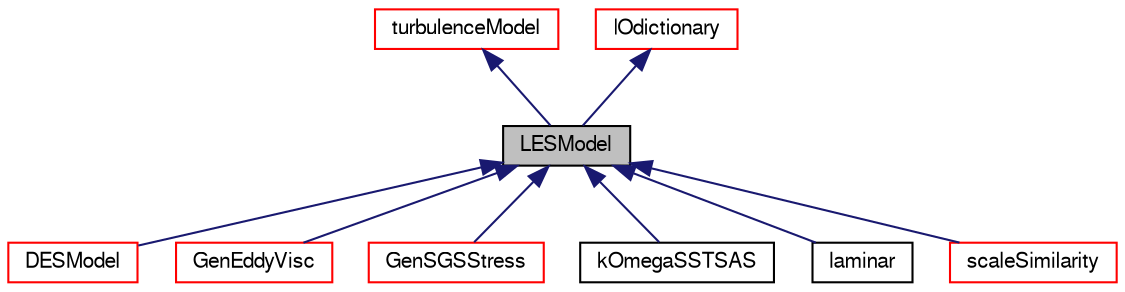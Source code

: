 digraph "LESModel"
{
  bgcolor="transparent";
  edge [fontname="FreeSans",fontsize="10",labelfontname="FreeSans",labelfontsize="10"];
  node [fontname="FreeSans",fontsize="10",shape=record];
  Node0 [label="LESModel",height=0.2,width=0.4,color="black", fillcolor="grey75", style="filled", fontcolor="black"];
  Node1 -> Node0 [dir="back",color="midnightblue",fontsize="10",style="solid",fontname="FreeSans"];
  Node1 [label="turbulenceModel",height=0.2,width=0.4,color="red",URL="$a31102.html",tooltip="Abstract base class for incompressible turbulence models (RAS, LES and laminar). "];
  Node4 -> Node0 [dir="back",color="midnightblue",fontsize="10",style="solid",fontname="FreeSans"];
  Node4 [label="IOdictionary",height=0.2,width=0.4,color="red",URL="$a26158.html",tooltip="IOdictionary is derived from dictionary and IOobject to give the dictionary automatic IO functionalit..."];
  Node0 -> Node18 [dir="back",color="midnightblue",fontsize="10",style="solid",fontname="FreeSans"];
  Node18 [label="DESModel",height=0.2,width=0.4,color="red",URL="$a30834.html",tooltip="Extension of LES models to provide an interface for Detached Eddy Simulation turbulence models..."];
  Node0 -> Node22 [dir="back",color="midnightblue",fontsize="10",style="solid",fontname="FreeSans"];
  Node22 [label="GenEddyVisc",height=0.2,width=0.4,color="red",URL="$a30846.html",tooltip="General base class for all incompressible models that can be implemented as an eddy viscosity..."];
  Node0 -> Node32 [dir="back",color="midnightblue",fontsize="10",style="solid",fontname="FreeSans"];
  Node32 [label="GenSGSStress",height=0.2,width=0.4,color="red",URL="$a30850.html",tooltip="General base class for all incompressible models that directly solve for the SGS stress tensor B..."];
  Node0 -> Node35 [dir="back",color="midnightblue",fontsize="10",style="solid",fontname="FreeSans"];
  Node35 [label="kOmegaSSTSAS",height=0.2,width=0.4,color="black",URL="$a30866.html",tooltip="kOmegaSSTSAS LES turbulence model for incompressible flows based on: "];
  Node0 -> Node36 [dir="back",color="midnightblue",fontsize="10",style="solid",fontname="FreeSans"];
  Node36 [label="laminar",height=0.2,width=0.4,color="black",URL="$a30870.html",tooltip="LES model for laminar incompressible flow. It simply returns laminar properties. "];
  Node0 -> Node37 [dir="back",color="midnightblue",fontsize="10",style="solid",fontname="FreeSans"];
  Node37 [label="scaleSimilarity",height=0.2,width=0.4,color="red",URL="$a30890.html",tooltip="General base class for all scale similarity models for incompressible flows. "];
}
